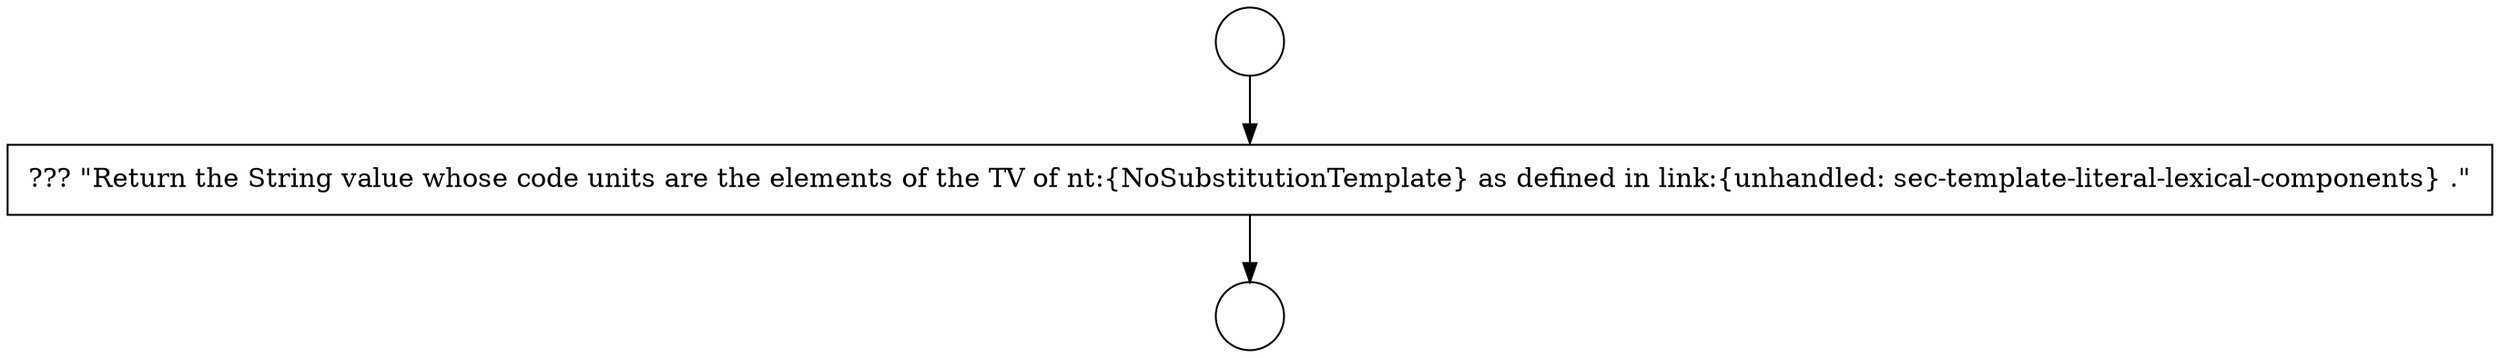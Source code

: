 digraph {
  node3618 [shape=circle label=" " color="black" fillcolor="white" style=filled]
  node3620 [shape=none, margin=0, label=<<font color="black">
    <table border="0" cellborder="1" cellspacing="0" cellpadding="10">
      <tr><td align="left">??? &quot;Return the String value whose code units are the elements of the TV of nt:{NoSubstitutionTemplate} as defined in link:{unhandled: sec-template-literal-lexical-components} .&quot;</td></tr>
    </table>
  </font>> color="black" fillcolor="white" style=filled]
  node3619 [shape=circle label=" " color="black" fillcolor="white" style=filled]
  node3618 -> node3620 [ color="black"]
  node3620 -> node3619 [ color="black"]
}
